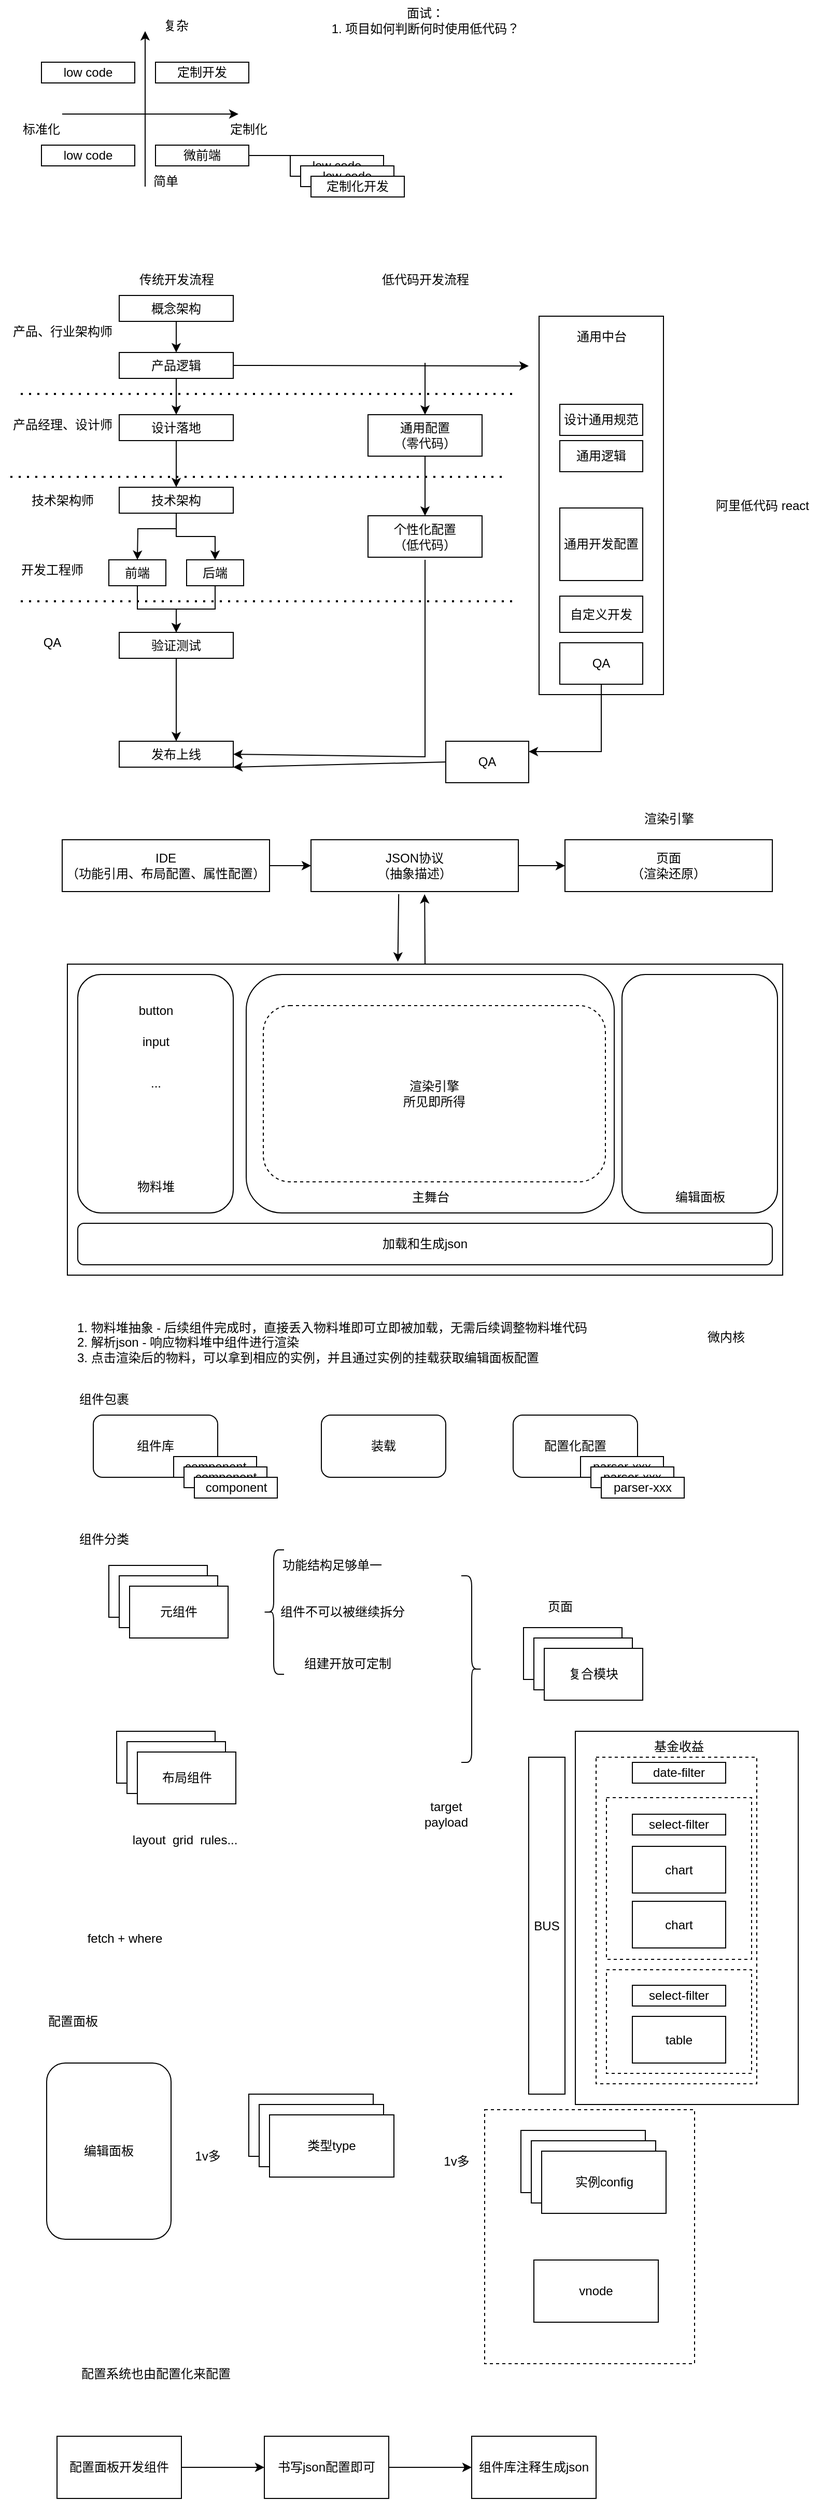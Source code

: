 <mxfile version="21.1.2" type="device">
  <diagram id="MYaUjNnSRWz6eYG8SENU" name="Page-1">
    <mxGraphModel dx="844" dy="526" grid="1" gridSize="10" guides="1" tooltips="1" connect="1" arrows="1" fold="1" page="1" pageScale="1" pageWidth="827" pageHeight="1169" math="0" shadow="0">
      <root>
        <mxCell id="0" />
        <mxCell id="1" parent="0" />
        <mxCell id="t3VSY4zwt8CijROoB_jB-139" value="" style="rounded=0;whiteSpace=wrap;html=1;dashed=1;" vertex="1" parent="1">
          <mxGeometry x="467.5" y="2045" width="202.5" height="245" as="geometry" />
        </mxCell>
        <mxCell id="t3VSY4zwt8CijROoB_jB-102" value="" style="rounded=0;whiteSpace=wrap;html=1;" vertex="1" parent="1">
          <mxGeometry x="555" y="1680" width="215" height="360" as="geometry" />
        </mxCell>
        <mxCell id="t3VSY4zwt8CijROoB_jB-118" value="" style="rounded=0;whiteSpace=wrap;html=1;dashed=1;" vertex="1" parent="1">
          <mxGeometry x="575" y="1705" width="155" height="315" as="geometry" />
        </mxCell>
        <mxCell id="t3VSY4zwt8CijROoB_jB-110" value="" style="rounded=0;whiteSpace=wrap;html=1;dashed=1;" vertex="1" parent="1">
          <mxGeometry x="585" y="1744" width="140" height="156" as="geometry" />
        </mxCell>
        <mxCell id="t3VSY4zwt8CijROoB_jB-109" value="" style="rounded=0;whiteSpace=wrap;html=1;dashed=1;" vertex="1" parent="1">
          <mxGeometry x="585" y="1910" width="140" height="100" as="geometry" />
        </mxCell>
        <mxCell id="t3VSY4zwt8CijROoB_jB-1" value="" style="endArrow=classic;html=1;rounded=0;" edge="1" parent="1">
          <mxGeometry width="50" height="50" relative="1" as="geometry">
            <mxPoint x="60" y="120" as="sourcePoint" />
            <mxPoint x="230" y="120" as="targetPoint" />
          </mxGeometry>
        </mxCell>
        <mxCell id="t3VSY4zwt8CijROoB_jB-2" value="" style="endArrow=classic;html=1;rounded=0;" edge="1" parent="1">
          <mxGeometry width="50" height="50" relative="1" as="geometry">
            <mxPoint x="140" y="190" as="sourcePoint" />
            <mxPoint x="140" y="40" as="targetPoint" />
          </mxGeometry>
        </mxCell>
        <mxCell id="t3VSY4zwt8CijROoB_jB-3" value="标准化" style="text;html=1;strokeColor=none;fillColor=none;align=center;verticalAlign=middle;whiteSpace=wrap;rounded=0;" vertex="1" parent="1">
          <mxGeometry x="10" y="120" width="60" height="30" as="geometry" />
        </mxCell>
        <mxCell id="t3VSY4zwt8CijROoB_jB-4" value="简单" style="text;html=1;strokeColor=none;fillColor=none;align=center;verticalAlign=middle;whiteSpace=wrap;rounded=0;" vertex="1" parent="1">
          <mxGeometry x="130" y="170" width="60" height="30" as="geometry" />
        </mxCell>
        <mxCell id="t3VSY4zwt8CijROoB_jB-5" value="定制化" style="text;html=1;strokeColor=none;fillColor=none;align=center;verticalAlign=middle;whiteSpace=wrap;rounded=0;" vertex="1" parent="1">
          <mxGeometry x="210" y="120" width="60" height="30" as="geometry" />
        </mxCell>
        <mxCell id="t3VSY4zwt8CijROoB_jB-6" value="复杂" style="text;html=1;strokeColor=none;fillColor=none;align=center;verticalAlign=middle;whiteSpace=wrap;rounded=0;" vertex="1" parent="1">
          <mxGeometry x="140" y="20" width="60" height="30" as="geometry" />
        </mxCell>
        <mxCell id="t3VSY4zwt8CijROoB_jB-7" value="low code" style="rounded=0;whiteSpace=wrap;html=1;" vertex="1" parent="1">
          <mxGeometry x="40" y="150" width="90" height="20" as="geometry" />
        </mxCell>
        <mxCell id="t3VSY4zwt8CijROoB_jB-8" value="low code" style="rounded=0;whiteSpace=wrap;html=1;" vertex="1" parent="1">
          <mxGeometry x="40" y="70" width="90" height="20" as="geometry" />
        </mxCell>
        <mxCell id="t3VSY4zwt8CijROoB_jB-9" value="定制开发" style="rounded=0;whiteSpace=wrap;html=1;" vertex="1" parent="1">
          <mxGeometry x="150" y="70" width="90" height="20" as="geometry" />
        </mxCell>
        <mxCell id="t3VSY4zwt8CijROoB_jB-14" value="" style="edgeStyle=orthogonalEdgeStyle;rounded=0;orthogonalLoop=1;jettySize=auto;html=1;" edge="1" parent="1" source="t3VSY4zwt8CijROoB_jB-10" target="t3VSY4zwt8CijROoB_jB-13">
          <mxGeometry relative="1" as="geometry" />
        </mxCell>
        <mxCell id="t3VSY4zwt8CijROoB_jB-10" value="微前端" style="rounded=0;whiteSpace=wrap;html=1;" vertex="1" parent="1">
          <mxGeometry x="150" y="150" width="90" height="20" as="geometry" />
        </mxCell>
        <mxCell id="t3VSY4zwt8CijROoB_jB-11" value="low code" style="rounded=0;whiteSpace=wrap;html=1;" vertex="1" parent="1">
          <mxGeometry x="280" y="160" width="90" height="20" as="geometry" />
        </mxCell>
        <mxCell id="t3VSY4zwt8CijROoB_jB-12" value="low code" style="rounded=0;whiteSpace=wrap;html=1;" vertex="1" parent="1">
          <mxGeometry x="290" y="170" width="90" height="20" as="geometry" />
        </mxCell>
        <mxCell id="t3VSY4zwt8CijROoB_jB-13" value="定制化开发" style="rounded=0;whiteSpace=wrap;html=1;" vertex="1" parent="1">
          <mxGeometry x="300" y="180" width="90" height="20" as="geometry" />
        </mxCell>
        <mxCell id="t3VSY4zwt8CijROoB_jB-15" value="面试：&lt;br&gt;1. 项目如何判断何时使用低代码？" style="text;html=1;align=center;verticalAlign=middle;resizable=0;points=[];autosize=1;strokeColor=none;fillColor=none;" vertex="1" parent="1">
          <mxGeometry x="310" y="10" width="200" height="40" as="geometry" />
        </mxCell>
        <mxCell id="t3VSY4zwt8CijROoB_jB-19" value="" style="edgeStyle=orthogonalEdgeStyle;rounded=0;orthogonalLoop=1;jettySize=auto;html=1;" edge="1" parent="1" source="t3VSY4zwt8CijROoB_jB-16" target="t3VSY4zwt8CijROoB_jB-18">
          <mxGeometry relative="1" as="geometry" />
        </mxCell>
        <mxCell id="t3VSY4zwt8CijROoB_jB-16" value="概念架构" style="rounded=0;whiteSpace=wrap;html=1;" vertex="1" parent="1">
          <mxGeometry x="115" y="295" width="110" height="25" as="geometry" />
        </mxCell>
        <mxCell id="t3VSY4zwt8CijROoB_jB-17" value="传统开发流程" style="text;html=1;align=center;verticalAlign=middle;resizable=0;points=[];autosize=1;strokeColor=none;fillColor=none;" vertex="1" parent="1">
          <mxGeometry x="120" y="265" width="100" height="30" as="geometry" />
        </mxCell>
        <mxCell id="t3VSY4zwt8CijROoB_jB-22" value="" style="edgeStyle=orthogonalEdgeStyle;rounded=0;orthogonalLoop=1;jettySize=auto;html=1;" edge="1" parent="1" source="t3VSY4zwt8CijROoB_jB-18" target="t3VSY4zwt8CijROoB_jB-21">
          <mxGeometry relative="1" as="geometry" />
        </mxCell>
        <mxCell id="t3VSY4zwt8CijROoB_jB-18" value="产品逻辑" style="rounded=0;whiteSpace=wrap;html=1;" vertex="1" parent="1">
          <mxGeometry x="115" y="350" width="110" height="25" as="geometry" />
        </mxCell>
        <mxCell id="t3VSY4zwt8CijROoB_jB-20" value="产品、行业架构师" style="text;html=1;align=center;verticalAlign=middle;resizable=0;points=[];autosize=1;strokeColor=none;fillColor=none;" vertex="1" parent="1">
          <mxGeometry y="315" width="120" height="30" as="geometry" />
        </mxCell>
        <mxCell id="t3VSY4zwt8CijROoB_jB-25" value="" style="edgeStyle=orthogonalEdgeStyle;rounded=0;orthogonalLoop=1;jettySize=auto;html=1;" edge="1" parent="1" source="t3VSY4zwt8CijROoB_jB-21" target="t3VSY4zwt8CijROoB_jB-24">
          <mxGeometry relative="1" as="geometry" />
        </mxCell>
        <mxCell id="t3VSY4zwt8CijROoB_jB-21" value="设计落地" style="rounded=0;whiteSpace=wrap;html=1;" vertex="1" parent="1">
          <mxGeometry x="115" y="410" width="110" height="25" as="geometry" />
        </mxCell>
        <mxCell id="t3VSY4zwt8CijROoB_jB-23" value="产品经理、设计师" style="text;html=1;align=center;verticalAlign=middle;resizable=0;points=[];autosize=1;strokeColor=none;fillColor=none;" vertex="1" parent="1">
          <mxGeometry y="405" width="120" height="30" as="geometry" />
        </mxCell>
        <mxCell id="t3VSY4zwt8CijROoB_jB-29" value="" style="edgeStyle=orthogonalEdgeStyle;rounded=0;orthogonalLoop=1;jettySize=auto;html=1;" edge="1" parent="1" source="t3VSY4zwt8CijROoB_jB-24" target="t3VSY4zwt8CijROoB_jB-28">
          <mxGeometry relative="1" as="geometry" />
        </mxCell>
        <mxCell id="t3VSY4zwt8CijROoB_jB-24" value="技术架构" style="rounded=0;whiteSpace=wrap;html=1;" vertex="1" parent="1">
          <mxGeometry x="115" y="480" width="110" height="25" as="geometry" />
        </mxCell>
        <mxCell id="t3VSY4zwt8CijROoB_jB-26" value="技术架构师" style="text;html=1;align=center;verticalAlign=middle;resizable=0;points=[];autosize=1;strokeColor=none;fillColor=none;" vertex="1" parent="1">
          <mxGeometry x="20" y="477.5" width="80" height="30" as="geometry" />
        </mxCell>
        <mxCell id="t3VSY4zwt8CijROoB_jB-33" value="" style="edgeStyle=orthogonalEdgeStyle;rounded=0;orthogonalLoop=1;jettySize=auto;html=1;" edge="1" parent="1" source="t3VSY4zwt8CijROoB_jB-27" target="t3VSY4zwt8CijROoB_jB-32">
          <mxGeometry relative="1" as="geometry" />
        </mxCell>
        <mxCell id="t3VSY4zwt8CijROoB_jB-27" value="前端" style="rounded=0;whiteSpace=wrap;html=1;" vertex="1" parent="1">
          <mxGeometry x="105" y="550" width="55" height="25" as="geometry" />
        </mxCell>
        <mxCell id="t3VSY4zwt8CijROoB_jB-34" value="" style="edgeStyle=orthogonalEdgeStyle;rounded=0;orthogonalLoop=1;jettySize=auto;html=1;" edge="1" parent="1" source="t3VSY4zwt8CijROoB_jB-28" target="t3VSY4zwt8CijROoB_jB-32">
          <mxGeometry relative="1" as="geometry" />
        </mxCell>
        <mxCell id="t3VSY4zwt8CijROoB_jB-28" value="后端" style="rounded=0;whiteSpace=wrap;html=1;" vertex="1" parent="1">
          <mxGeometry x="180" y="550" width="55" height="25" as="geometry" />
        </mxCell>
        <mxCell id="t3VSY4zwt8CijROoB_jB-30" value="" style="endArrow=classic;html=1;rounded=0;entryX=0.5;entryY=0;entryDx=0;entryDy=0;" edge="1" parent="1" target="t3VSY4zwt8CijROoB_jB-27">
          <mxGeometry width="50" height="50" relative="1" as="geometry">
            <mxPoint x="170" y="520" as="sourcePoint" />
            <mxPoint x="430" y="420" as="targetPoint" />
            <Array as="points">
              <mxPoint x="133" y="520" />
            </Array>
          </mxGeometry>
        </mxCell>
        <mxCell id="t3VSY4zwt8CijROoB_jB-31" value="开发工程师" style="text;html=1;align=center;verticalAlign=middle;resizable=0;points=[];autosize=1;strokeColor=none;fillColor=none;" vertex="1" parent="1">
          <mxGeometry x="10" y="545" width="80" height="30" as="geometry" />
        </mxCell>
        <mxCell id="t3VSY4zwt8CijROoB_jB-37" value="" style="edgeStyle=orthogonalEdgeStyle;rounded=0;orthogonalLoop=1;jettySize=auto;html=1;" edge="1" parent="1" source="t3VSY4zwt8CijROoB_jB-32" target="t3VSY4zwt8CijROoB_jB-36">
          <mxGeometry relative="1" as="geometry" />
        </mxCell>
        <mxCell id="t3VSY4zwt8CijROoB_jB-32" value="验证测试" style="rounded=0;whiteSpace=wrap;html=1;" vertex="1" parent="1">
          <mxGeometry x="115" y="620" width="110" height="25" as="geometry" />
        </mxCell>
        <mxCell id="t3VSY4zwt8CijROoB_jB-35" value="QA" style="text;html=1;align=center;verticalAlign=middle;resizable=0;points=[];autosize=1;strokeColor=none;fillColor=none;" vertex="1" parent="1">
          <mxGeometry x="30" y="615" width="40" height="30" as="geometry" />
        </mxCell>
        <mxCell id="t3VSY4zwt8CijROoB_jB-36" value="发布上线" style="rounded=0;whiteSpace=wrap;html=1;" vertex="1" parent="1">
          <mxGeometry x="115" y="725" width="110" height="25" as="geometry" />
        </mxCell>
        <mxCell id="t3VSY4zwt8CijROoB_jB-38" value="" style="endArrow=none;dashed=1;html=1;dashPattern=1 3;strokeWidth=2;rounded=0;" edge="1" parent="1">
          <mxGeometry width="50" height="50" relative="1" as="geometry">
            <mxPoint x="20" y="390" as="sourcePoint" />
            <mxPoint x="500" y="390" as="targetPoint" />
          </mxGeometry>
        </mxCell>
        <mxCell id="t3VSY4zwt8CijROoB_jB-39" value="" style="endArrow=none;dashed=1;html=1;dashPattern=1 3;strokeWidth=2;rounded=0;" edge="1" parent="1">
          <mxGeometry width="50" height="50" relative="1" as="geometry">
            <mxPoint x="10" y="470" as="sourcePoint" />
            <mxPoint x="490" y="470" as="targetPoint" />
          </mxGeometry>
        </mxCell>
        <mxCell id="t3VSY4zwt8CijROoB_jB-40" value="" style="endArrow=none;dashed=1;html=1;dashPattern=1 3;strokeWidth=2;rounded=0;" edge="1" parent="1">
          <mxGeometry width="50" height="50" relative="1" as="geometry">
            <mxPoint x="20" y="590" as="sourcePoint" />
            <mxPoint x="500" y="590" as="targetPoint" />
          </mxGeometry>
        </mxCell>
        <mxCell id="t3VSY4zwt8CijROoB_jB-41" value="低代码开发流程" style="text;html=1;align=center;verticalAlign=middle;resizable=0;points=[];autosize=1;strokeColor=none;fillColor=none;" vertex="1" parent="1">
          <mxGeometry x="355" y="265" width="110" height="30" as="geometry" />
        </mxCell>
        <mxCell id="t3VSY4zwt8CijROoB_jB-42" value="" style="endArrow=classic;html=1;rounded=0;exitX=1;exitY=0.5;exitDx=0;exitDy=0;" edge="1" parent="1" source="t3VSY4zwt8CijROoB_jB-18">
          <mxGeometry width="50" height="50" relative="1" as="geometry">
            <mxPoint x="380" y="540" as="sourcePoint" />
            <mxPoint x="510" y="363" as="targetPoint" />
          </mxGeometry>
        </mxCell>
        <mxCell id="t3VSY4zwt8CijROoB_jB-46" value="" style="edgeStyle=orthogonalEdgeStyle;rounded=0;orthogonalLoop=1;jettySize=auto;html=1;" edge="1" parent="1" source="t3VSY4zwt8CijROoB_jB-43" target="t3VSY4zwt8CijROoB_jB-45">
          <mxGeometry relative="1" as="geometry" />
        </mxCell>
        <mxCell id="t3VSY4zwt8CijROoB_jB-43" value="通用配置&lt;br&gt;（零代码）" style="rounded=0;whiteSpace=wrap;html=1;" vertex="1" parent="1">
          <mxGeometry x="355" y="410" width="110" height="40" as="geometry" />
        </mxCell>
        <mxCell id="t3VSY4zwt8CijROoB_jB-44" value="" style="endArrow=classic;html=1;rounded=0;entryX=0.5;entryY=0;entryDx=0;entryDy=0;" edge="1" parent="1" target="t3VSY4zwt8CijROoB_jB-43">
          <mxGeometry width="50" height="50" relative="1" as="geometry">
            <mxPoint x="410" y="360" as="sourcePoint" />
            <mxPoint x="430" y="410" as="targetPoint" />
          </mxGeometry>
        </mxCell>
        <mxCell id="t3VSY4zwt8CijROoB_jB-45" value="个性化配置&lt;br&gt;（低代码）" style="rounded=0;whiteSpace=wrap;html=1;" vertex="1" parent="1">
          <mxGeometry x="355" y="507.5" width="110" height="40" as="geometry" />
        </mxCell>
        <mxCell id="t3VSY4zwt8CijROoB_jB-47" value="" style="endArrow=classic;html=1;rounded=0;entryX=1;entryY=0.5;entryDx=0;entryDy=0;" edge="1" parent="1" target="t3VSY4zwt8CijROoB_jB-36">
          <mxGeometry width="50" height="50" relative="1" as="geometry">
            <mxPoint x="410" y="550" as="sourcePoint" />
            <mxPoint x="430" y="520" as="targetPoint" />
            <Array as="points">
              <mxPoint x="410" y="740" />
            </Array>
          </mxGeometry>
        </mxCell>
        <mxCell id="t3VSY4zwt8CijROoB_jB-48" value="" style="rounded=0;whiteSpace=wrap;html=1;" vertex="1" parent="1">
          <mxGeometry x="520" y="315" width="120" height="365" as="geometry" />
        </mxCell>
        <mxCell id="t3VSY4zwt8CijROoB_jB-49" value="通用中台" style="text;html=1;align=center;verticalAlign=middle;resizable=0;points=[];autosize=1;strokeColor=none;fillColor=none;" vertex="1" parent="1">
          <mxGeometry x="545" y="320" width="70" height="30" as="geometry" />
        </mxCell>
        <mxCell id="t3VSY4zwt8CijROoB_jB-50" value="设计通用规范" style="rounded=0;whiteSpace=wrap;html=1;" vertex="1" parent="1">
          <mxGeometry x="540" y="400" width="80" height="30" as="geometry" />
        </mxCell>
        <mxCell id="t3VSY4zwt8CijROoB_jB-51" value="通用逻辑" style="rounded=0;whiteSpace=wrap;html=1;" vertex="1" parent="1">
          <mxGeometry x="540" y="435" width="80" height="30" as="geometry" />
        </mxCell>
        <mxCell id="t3VSY4zwt8CijROoB_jB-52" value="通用开发配置" style="rounded=0;whiteSpace=wrap;html=1;" vertex="1" parent="1">
          <mxGeometry x="540" y="500" width="80" height="70" as="geometry" />
        </mxCell>
        <mxCell id="t3VSY4zwt8CijROoB_jB-53" value="自定义开发" style="rounded=0;whiteSpace=wrap;html=1;" vertex="1" parent="1">
          <mxGeometry x="540" y="585" width="80" height="35" as="geometry" />
        </mxCell>
        <mxCell id="t3VSY4zwt8CijROoB_jB-54" value="QA" style="rounded=0;whiteSpace=wrap;html=1;" vertex="1" parent="1">
          <mxGeometry x="540" y="630" width="80" height="40" as="geometry" />
        </mxCell>
        <mxCell id="t3VSY4zwt8CijROoB_jB-55" value="QA" style="rounded=0;whiteSpace=wrap;html=1;" vertex="1" parent="1">
          <mxGeometry x="430" y="725" width="80" height="40" as="geometry" />
        </mxCell>
        <mxCell id="t3VSY4zwt8CijROoB_jB-56" value="" style="endArrow=classic;html=1;rounded=0;exitX=0.5;exitY=1;exitDx=0;exitDy=0;entryX=1;entryY=0.25;entryDx=0;entryDy=0;" edge="1" parent="1" source="t3VSY4zwt8CijROoB_jB-54" target="t3VSY4zwt8CijROoB_jB-55">
          <mxGeometry width="50" height="50" relative="1" as="geometry">
            <mxPoint x="380" y="580" as="sourcePoint" />
            <mxPoint x="430" y="530" as="targetPoint" />
            <Array as="points">
              <mxPoint x="580" y="735" />
            </Array>
          </mxGeometry>
        </mxCell>
        <mxCell id="t3VSY4zwt8CijROoB_jB-57" value="" style="endArrow=classic;html=1;rounded=0;exitX=0;exitY=0.5;exitDx=0;exitDy=0;entryX=1;entryY=1;entryDx=0;entryDy=0;" edge="1" parent="1" source="t3VSY4zwt8CijROoB_jB-55" target="t3VSY4zwt8CijROoB_jB-36">
          <mxGeometry width="50" height="50" relative="1" as="geometry">
            <mxPoint x="380" y="580" as="sourcePoint" />
            <mxPoint x="430" y="530" as="targetPoint" />
          </mxGeometry>
        </mxCell>
        <mxCell id="t3VSY4zwt8CijROoB_jB-63" value="" style="edgeStyle=orthogonalEdgeStyle;rounded=0;orthogonalLoop=1;jettySize=auto;html=1;" edge="1" parent="1" source="t3VSY4zwt8CijROoB_jB-58" target="t3VSY4zwt8CijROoB_jB-62">
          <mxGeometry relative="1" as="geometry" />
        </mxCell>
        <mxCell id="t3VSY4zwt8CijROoB_jB-58" value="IDE&lt;br&gt;（功能引用、布局配置、属性配置）" style="rounded=0;whiteSpace=wrap;html=1;" vertex="1" parent="1">
          <mxGeometry x="60" y="820" width="200" height="50" as="geometry" />
        </mxCell>
        <mxCell id="t3VSY4zwt8CijROoB_jB-59" value="页面&lt;br&gt;（渲染还原）" style="rounded=0;whiteSpace=wrap;html=1;" vertex="1" parent="1">
          <mxGeometry x="545" y="820" width="200" height="50" as="geometry" />
        </mxCell>
        <mxCell id="t3VSY4zwt8CijROoB_jB-61" value="渲染引擎" style="text;html=1;align=center;verticalAlign=middle;resizable=0;points=[];autosize=1;strokeColor=none;fillColor=none;" vertex="1" parent="1">
          <mxGeometry x="610" y="785" width="70" height="30" as="geometry" />
        </mxCell>
        <mxCell id="t3VSY4zwt8CijROoB_jB-65" value="" style="edgeStyle=orthogonalEdgeStyle;rounded=0;orthogonalLoop=1;jettySize=auto;html=1;" edge="1" parent="1" source="t3VSY4zwt8CijROoB_jB-62" target="t3VSY4zwt8CijROoB_jB-59">
          <mxGeometry relative="1" as="geometry" />
        </mxCell>
        <mxCell id="t3VSY4zwt8CijROoB_jB-62" value="JSON协议&lt;br&gt;（抽象描述）" style="rounded=0;whiteSpace=wrap;html=1;" vertex="1" parent="1">
          <mxGeometry x="300" y="820" width="200" height="50" as="geometry" />
        </mxCell>
        <mxCell id="t3VSY4zwt8CijROoB_jB-66" value="" style="rounded=0;whiteSpace=wrap;html=1;" vertex="1" parent="1">
          <mxGeometry x="65" y="940" width="690" height="300" as="geometry" />
        </mxCell>
        <mxCell id="t3VSY4zwt8CijROoB_jB-67" value="" style="rounded=1;whiteSpace=wrap;html=1;" vertex="1" parent="1">
          <mxGeometry x="75" y="950" width="150" height="230" as="geometry" />
        </mxCell>
        <mxCell id="t3VSY4zwt8CijROoB_jB-68" value="" style="rounded=1;whiteSpace=wrap;html=1;" vertex="1" parent="1">
          <mxGeometry x="237.5" y="950" width="355" height="230" as="geometry" />
        </mxCell>
        <mxCell id="t3VSY4zwt8CijROoB_jB-69" value="" style="rounded=1;whiteSpace=wrap;html=1;" vertex="1" parent="1">
          <mxGeometry x="600" y="950" width="150" height="230" as="geometry" />
        </mxCell>
        <mxCell id="t3VSY4zwt8CijROoB_jB-70" value="button" style="text;html=1;align=center;verticalAlign=middle;resizable=0;points=[];autosize=1;strokeColor=none;fillColor=none;" vertex="1" parent="1">
          <mxGeometry x="120" y="970" width="60" height="30" as="geometry" />
        </mxCell>
        <mxCell id="t3VSY4zwt8CijROoB_jB-71" value="input" style="text;html=1;align=center;verticalAlign=middle;resizable=0;points=[];autosize=1;strokeColor=none;fillColor=none;" vertex="1" parent="1">
          <mxGeometry x="125" y="1000" width="50" height="30" as="geometry" />
        </mxCell>
        <mxCell id="t3VSY4zwt8CijROoB_jB-72" value="..." style="text;html=1;align=center;verticalAlign=middle;resizable=0;points=[];autosize=1;strokeColor=none;fillColor=none;" vertex="1" parent="1">
          <mxGeometry x="135" y="1040" width="30" height="30" as="geometry" />
        </mxCell>
        <mxCell id="t3VSY4zwt8CijROoB_jB-73" value="物料堆" style="text;html=1;align=center;verticalAlign=middle;resizable=0;points=[];autosize=1;strokeColor=none;fillColor=none;" vertex="1" parent="1">
          <mxGeometry x="120" y="1140" width="60" height="30" as="geometry" />
        </mxCell>
        <mxCell id="t3VSY4zwt8CijROoB_jB-74" value="主舞台" style="text;html=1;align=center;verticalAlign=middle;resizable=0;points=[];autosize=1;strokeColor=none;fillColor=none;" vertex="1" parent="1">
          <mxGeometry x="385" y="1150" width="60" height="30" as="geometry" />
        </mxCell>
        <mxCell id="t3VSY4zwt8CijROoB_jB-75" value="渲染引擎&lt;br&gt;所见即所得" style="rounded=1;whiteSpace=wrap;html=1;dashed=1;" vertex="1" parent="1">
          <mxGeometry x="254" y="980" width="330" height="170" as="geometry" />
        </mxCell>
        <mxCell id="t3VSY4zwt8CijROoB_jB-76" value="编辑面板" style="text;html=1;align=center;verticalAlign=middle;resizable=0;points=[];autosize=1;strokeColor=none;fillColor=none;" vertex="1" parent="1">
          <mxGeometry x="640" y="1150" width="70" height="30" as="geometry" />
        </mxCell>
        <mxCell id="t3VSY4zwt8CijROoB_jB-77" value="加载和生成json" style="rounded=1;whiteSpace=wrap;html=1;" vertex="1" parent="1">
          <mxGeometry x="75" y="1190" width="670" height="40" as="geometry" />
        </mxCell>
        <mxCell id="t3VSY4zwt8CijROoB_jB-79" value="" style="endArrow=classic;html=1;rounded=0;exitX=0.5;exitY=0;exitDx=0;exitDy=0;entryX=0.548;entryY=1.051;entryDx=0;entryDy=0;entryPerimeter=0;" edge="1" parent="1" source="t3VSY4zwt8CijROoB_jB-66" target="t3VSY4zwt8CijROoB_jB-62">
          <mxGeometry width="50" height="50" relative="1" as="geometry">
            <mxPoint x="380" y="1080" as="sourcePoint" />
            <mxPoint x="430" y="1030" as="targetPoint" />
          </mxGeometry>
        </mxCell>
        <mxCell id="t3VSY4zwt8CijROoB_jB-80" value="" style="endArrow=classic;html=1;rounded=0;exitX=0.423;exitY=1.051;exitDx=0;exitDy=0;exitPerimeter=0;entryX=0.462;entryY=-0.008;entryDx=0;entryDy=0;entryPerimeter=0;" edge="1" parent="1" source="t3VSY4zwt8CijROoB_jB-62" target="t3VSY4zwt8CijROoB_jB-66">
          <mxGeometry width="50" height="50" relative="1" as="geometry">
            <mxPoint x="380" y="1090" as="sourcePoint" />
            <mxPoint x="430" y="1040" as="targetPoint" />
          </mxGeometry>
        </mxCell>
        <mxCell id="t3VSY4zwt8CijROoB_jB-81" value="阿里低代码 react" style="text;html=1;align=center;verticalAlign=middle;resizable=0;points=[];autosize=1;strokeColor=none;fillColor=none;" vertex="1" parent="1">
          <mxGeometry x="680" y="482.5" width="110" height="30" as="geometry" />
        </mxCell>
        <mxCell id="t3VSY4zwt8CijROoB_jB-82" value="1. 物料堆抽象 - 后续组件完成时，直接丢入物料堆即可立即被加载，无需后续调整物料堆代码&lt;br&gt;&lt;div style=&quot;text-align: left;&quot;&gt;&lt;span style=&quot;background-color: initial;&quot;&gt;2. 解析json - 响应物料堆中组件进行渲染&lt;/span&gt;&lt;/div&gt;&lt;div style=&quot;text-align: left;&quot;&gt;&lt;span style=&quot;background-color: initial;&quot;&gt;3. 点击渲染后的物料，可以拿到相应的实例，并且通过实例的挂载获取编辑面板配置&lt;/span&gt;&lt;/div&gt;" style="text;html=1;align=center;verticalAlign=middle;resizable=0;points=[];autosize=1;strokeColor=none;fillColor=none;" vertex="1" parent="1">
          <mxGeometry x="60" y="1275" width="520" height="60" as="geometry" />
        </mxCell>
        <mxCell id="t3VSY4zwt8CijROoB_jB-83" value="组件包裹" style="text;html=1;align=center;verticalAlign=middle;resizable=0;points=[];autosize=1;strokeColor=none;fillColor=none;" vertex="1" parent="1">
          <mxGeometry x="65" y="1345" width="70" height="30" as="geometry" />
        </mxCell>
        <mxCell id="t3VSY4zwt8CijROoB_jB-84" value="组件库" style="rounded=1;whiteSpace=wrap;html=1;" vertex="1" parent="1">
          <mxGeometry x="90" y="1375" width="120" height="60" as="geometry" />
        </mxCell>
        <mxCell id="t3VSY4zwt8CijROoB_jB-85" value="component" style="rounded=0;whiteSpace=wrap;html=1;" vertex="1" parent="1">
          <mxGeometry x="167.5" y="1415" width="80" height="20" as="geometry" />
        </mxCell>
        <mxCell id="t3VSY4zwt8CijROoB_jB-86" value="component" style="rounded=0;whiteSpace=wrap;html=1;" vertex="1" parent="1">
          <mxGeometry x="177.5" y="1425" width="80" height="20" as="geometry" />
        </mxCell>
        <mxCell id="t3VSY4zwt8CijROoB_jB-87" value="component" style="rounded=0;whiteSpace=wrap;html=1;" vertex="1" parent="1">
          <mxGeometry x="187.5" y="1435" width="80" height="20" as="geometry" />
        </mxCell>
        <mxCell id="t3VSY4zwt8CijROoB_jB-88" value="装载" style="rounded=1;whiteSpace=wrap;html=1;" vertex="1" parent="1">
          <mxGeometry x="310" y="1375" width="120" height="60" as="geometry" />
        </mxCell>
        <mxCell id="t3VSY4zwt8CijROoB_jB-89" value="配置化配置" style="rounded=1;whiteSpace=wrap;html=1;" vertex="1" parent="1">
          <mxGeometry x="495" y="1375" width="120" height="60" as="geometry" />
        </mxCell>
        <mxCell id="t3VSY4zwt8CijROoB_jB-90" value="parser-xxx" style="rounded=0;whiteSpace=wrap;html=1;" vertex="1" parent="1">
          <mxGeometry x="560" y="1415" width="80" height="20" as="geometry" />
        </mxCell>
        <mxCell id="t3VSY4zwt8CijROoB_jB-91" value="parser-xxx" style="rounded=0;whiteSpace=wrap;html=1;" vertex="1" parent="1">
          <mxGeometry x="570" y="1425" width="80" height="20" as="geometry" />
        </mxCell>
        <mxCell id="t3VSY4zwt8CijROoB_jB-92" value="parser-xxx" style="rounded=0;whiteSpace=wrap;html=1;" vertex="1" parent="1">
          <mxGeometry x="580" y="1435" width="80" height="20" as="geometry" />
        </mxCell>
        <mxCell id="t3VSY4zwt8CijROoB_jB-93" value="组件分类" style="text;html=1;align=center;verticalAlign=middle;resizable=0;points=[];autosize=1;strokeColor=none;fillColor=none;" vertex="1" parent="1">
          <mxGeometry x="65" y="1480" width="70" height="30" as="geometry" />
        </mxCell>
        <mxCell id="t3VSY4zwt8CijROoB_jB-94" value="元组件" style="rounded=0;whiteSpace=wrap;html=1;" vertex="1" parent="1">
          <mxGeometry x="105" y="1520" width="95" height="50" as="geometry" />
        </mxCell>
        <mxCell id="t3VSY4zwt8CijROoB_jB-95" value="元组件" style="rounded=0;whiteSpace=wrap;html=1;" vertex="1" parent="1">
          <mxGeometry x="115" y="1530" width="95" height="50" as="geometry" />
        </mxCell>
        <mxCell id="t3VSY4zwt8CijROoB_jB-96" value="元组件" style="rounded=0;whiteSpace=wrap;html=1;" vertex="1" parent="1">
          <mxGeometry x="125" y="1540" width="95" height="50" as="geometry" />
        </mxCell>
        <mxCell id="t3VSY4zwt8CijROoB_jB-97" value="" style="shape=curlyBracket;whiteSpace=wrap;html=1;rounded=1;labelPosition=left;verticalLabelPosition=middle;align=right;verticalAlign=middle;" vertex="1" parent="1">
          <mxGeometry x="254" y="1505" width="20" height="120" as="geometry" />
        </mxCell>
        <mxCell id="t3VSY4zwt8CijROoB_jB-98" value="功能结构足够单一" style="text;html=1;align=center;verticalAlign=middle;resizable=0;points=[];autosize=1;strokeColor=none;fillColor=none;" vertex="1" parent="1">
          <mxGeometry x="260" y="1505" width="120" height="30" as="geometry" />
        </mxCell>
        <mxCell id="t3VSY4zwt8CijROoB_jB-99" value="组件不可以被继续拆分" style="text;html=1;align=center;verticalAlign=middle;resizable=0;points=[];autosize=1;strokeColor=none;fillColor=none;" vertex="1" parent="1">
          <mxGeometry x="260" y="1550" width="140" height="30" as="geometry" />
        </mxCell>
        <mxCell id="t3VSY4zwt8CijROoB_jB-100" value="组建开放可定制" style="text;html=1;align=center;verticalAlign=middle;resizable=0;points=[];autosize=1;strokeColor=none;fillColor=none;" vertex="1" parent="1">
          <mxGeometry x="280" y="1600" width="110" height="30" as="geometry" />
        </mxCell>
        <mxCell id="t3VSY4zwt8CijROoB_jB-101" value="布局组件" style="rounded=0;whiteSpace=wrap;html=1;" vertex="1" parent="1">
          <mxGeometry x="112.5" y="1680" width="95" height="50" as="geometry" />
        </mxCell>
        <mxCell id="t3VSY4zwt8CijROoB_jB-103" value="date-filter" style="rounded=0;whiteSpace=wrap;html=1;" vertex="1" parent="1">
          <mxGeometry x="610" y="1710" width="90" height="20" as="geometry" />
        </mxCell>
        <mxCell id="t3VSY4zwt8CijROoB_jB-104" value="select-filter" style="rounded=0;whiteSpace=wrap;html=1;" vertex="1" parent="1">
          <mxGeometry x="610" y="1760" width="90" height="20" as="geometry" />
        </mxCell>
        <mxCell id="t3VSY4zwt8CijROoB_jB-105" value="chart" style="rounded=0;whiteSpace=wrap;html=1;" vertex="1" parent="1">
          <mxGeometry x="610" y="1791" width="90" height="45" as="geometry" />
        </mxCell>
        <mxCell id="t3VSY4zwt8CijROoB_jB-106" value="chart" style="rounded=0;whiteSpace=wrap;html=1;" vertex="1" parent="1">
          <mxGeometry x="610" y="1844" width="90" height="45" as="geometry" />
        </mxCell>
        <mxCell id="t3VSY4zwt8CijROoB_jB-107" value="select-filter" style="rounded=0;whiteSpace=wrap;html=1;" vertex="1" parent="1">
          <mxGeometry x="610" y="1925" width="90" height="20" as="geometry" />
        </mxCell>
        <mxCell id="t3VSY4zwt8CijROoB_jB-108" value="table" style="rounded=0;whiteSpace=wrap;html=1;" vertex="1" parent="1">
          <mxGeometry x="610" y="1955" width="90" height="45" as="geometry" />
        </mxCell>
        <mxCell id="t3VSY4zwt8CijROoB_jB-111" value="基金收益" style="text;html=1;strokeColor=none;fillColor=none;align=center;verticalAlign=middle;whiteSpace=wrap;rounded=0;" vertex="1" parent="1">
          <mxGeometry x="625" y="1680" width="60" height="30" as="geometry" />
        </mxCell>
        <mxCell id="t3VSY4zwt8CijROoB_jB-112" value="" style="shape=curlyBracket;whiteSpace=wrap;html=1;rounded=1;flipH=1;labelPosition=right;verticalLabelPosition=middle;align=left;verticalAlign=middle;" vertex="1" parent="1">
          <mxGeometry x="445" y="1530" width="20" height="180" as="geometry" />
        </mxCell>
        <mxCell id="t3VSY4zwt8CijROoB_jB-113" value="复合模块" style="rounded=0;whiteSpace=wrap;html=1;" vertex="1" parent="1">
          <mxGeometry x="505" y="1580" width="95" height="50" as="geometry" />
        </mxCell>
        <mxCell id="t3VSY4zwt8CijROoB_jB-114" value="复合模块" style="rounded=0;whiteSpace=wrap;html=1;" vertex="1" parent="1">
          <mxGeometry x="515" y="1590" width="95" height="50" as="geometry" />
        </mxCell>
        <mxCell id="t3VSY4zwt8CijROoB_jB-115" value="复合模块" style="rounded=0;whiteSpace=wrap;html=1;" vertex="1" parent="1">
          <mxGeometry x="525" y="1600" width="95" height="50" as="geometry" />
        </mxCell>
        <mxCell id="t3VSY4zwt8CijROoB_jB-116" value="页面" style="text;html=1;align=center;verticalAlign=middle;resizable=0;points=[];autosize=1;strokeColor=none;fillColor=none;" vertex="1" parent="1">
          <mxGeometry x="515" y="1545" width="50" height="30" as="geometry" />
        </mxCell>
        <mxCell id="t3VSY4zwt8CijROoB_jB-121" value="BUS" style="rounded=0;whiteSpace=wrap;html=1;" vertex="1" parent="1">
          <mxGeometry x="510" y="1705" width="35" height="325" as="geometry" />
        </mxCell>
        <mxCell id="t3VSY4zwt8CijROoB_jB-122" value="target&lt;br&gt;payload" style="text;html=1;align=center;verticalAlign=middle;resizable=0;points=[];autosize=1;strokeColor=none;fillColor=none;" vertex="1" parent="1">
          <mxGeometry x="395" y="1740" width="70" height="40" as="geometry" />
        </mxCell>
        <mxCell id="t3VSY4zwt8CijROoB_jB-123" value="布局组件" style="rounded=0;whiteSpace=wrap;html=1;" vertex="1" parent="1">
          <mxGeometry x="122.5" y="1690" width="95" height="50" as="geometry" />
        </mxCell>
        <mxCell id="t3VSY4zwt8CijROoB_jB-124" value="布局组件" style="rounded=0;whiteSpace=wrap;html=1;" vertex="1" parent="1">
          <mxGeometry x="132.5" y="1700" width="95" height="50" as="geometry" />
        </mxCell>
        <mxCell id="t3VSY4zwt8CijROoB_jB-125" value="layout&amp;nbsp; grid&amp;nbsp; rules..." style="text;html=1;align=center;verticalAlign=middle;resizable=0;points=[];autosize=1;strokeColor=none;fillColor=none;" vertex="1" parent="1">
          <mxGeometry x="117.5" y="1770" width="120" height="30" as="geometry" />
        </mxCell>
        <mxCell id="t3VSY4zwt8CijROoB_jB-126" value="fetch + where" style="text;html=1;align=center;verticalAlign=middle;resizable=0;points=[];autosize=1;strokeColor=none;fillColor=none;" vertex="1" parent="1">
          <mxGeometry x="70" y="1865" width="100" height="30" as="geometry" />
        </mxCell>
        <mxCell id="t3VSY4zwt8CijROoB_jB-127" value="微内核" style="text;html=1;align=center;verticalAlign=middle;resizable=0;points=[];autosize=1;strokeColor=none;fillColor=none;" vertex="1" parent="1">
          <mxGeometry x="670" y="1285" width="60" height="30" as="geometry" />
        </mxCell>
        <mxCell id="t3VSY4zwt8CijROoB_jB-128" value="配置面板" style="text;html=1;align=center;verticalAlign=middle;resizable=0;points=[];autosize=1;strokeColor=none;fillColor=none;" vertex="1" parent="1">
          <mxGeometry x="35" y="1945" width="70" height="30" as="geometry" />
        </mxCell>
        <mxCell id="t3VSY4zwt8CijROoB_jB-129" value="编辑面板" style="rounded=1;whiteSpace=wrap;html=1;" vertex="1" parent="1">
          <mxGeometry x="45" y="2000" width="120" height="170" as="geometry" />
        </mxCell>
        <mxCell id="t3VSY4zwt8CijROoB_jB-130" value="1v多" style="text;html=1;align=center;verticalAlign=middle;resizable=0;points=[];autosize=1;strokeColor=none;fillColor=none;" vertex="1" parent="1">
          <mxGeometry x="175" y="2075" width="50" height="30" as="geometry" />
        </mxCell>
        <mxCell id="t3VSY4zwt8CijROoB_jB-131" value="" style="rounded=0;whiteSpace=wrap;html=1;" vertex="1" parent="1">
          <mxGeometry x="240" y="2030" width="120" height="60" as="geometry" />
        </mxCell>
        <mxCell id="t3VSY4zwt8CijROoB_jB-132" value="" style="rounded=0;whiteSpace=wrap;html=1;" vertex="1" parent="1">
          <mxGeometry x="250" y="2040" width="120" height="60" as="geometry" />
        </mxCell>
        <mxCell id="t3VSY4zwt8CijROoB_jB-133" value="类型type" style="rounded=0;whiteSpace=wrap;html=1;" vertex="1" parent="1">
          <mxGeometry x="260" y="2050" width="120" height="60" as="geometry" />
        </mxCell>
        <mxCell id="t3VSY4zwt8CijROoB_jB-134" value="1v多" style="text;html=1;align=center;verticalAlign=middle;resizable=0;points=[];autosize=1;strokeColor=none;fillColor=none;" vertex="1" parent="1">
          <mxGeometry x="415" y="2080" width="50" height="30" as="geometry" />
        </mxCell>
        <mxCell id="t3VSY4zwt8CijROoB_jB-135" value="实例config" style="rounded=0;whiteSpace=wrap;html=1;" vertex="1" parent="1">
          <mxGeometry x="502.5" y="2065" width="120" height="60" as="geometry" />
        </mxCell>
        <mxCell id="t3VSY4zwt8CijROoB_jB-136" value="实例config" style="rounded=0;whiteSpace=wrap;html=1;" vertex="1" parent="1">
          <mxGeometry x="512.5" y="2075" width="120" height="60" as="geometry" />
        </mxCell>
        <mxCell id="t3VSY4zwt8CijROoB_jB-137" value="实例config" style="rounded=0;whiteSpace=wrap;html=1;" vertex="1" parent="1">
          <mxGeometry x="522.5" y="2085" width="120" height="60" as="geometry" />
        </mxCell>
        <mxCell id="t3VSY4zwt8CijROoB_jB-138" value="vnode" style="rounded=0;whiteSpace=wrap;html=1;" vertex="1" parent="1">
          <mxGeometry x="515" y="2190" width="120" height="60" as="geometry" />
        </mxCell>
        <mxCell id="t3VSY4zwt8CijROoB_jB-140" value="配置系统也由配置化来配置" style="text;html=1;align=center;verticalAlign=middle;resizable=0;points=[];autosize=1;strokeColor=none;fillColor=none;" vertex="1" parent="1">
          <mxGeometry x="65" y="2285" width="170" height="30" as="geometry" />
        </mxCell>
        <mxCell id="t3VSY4zwt8CijROoB_jB-143" value="" style="edgeStyle=orthogonalEdgeStyle;rounded=0;orthogonalLoop=1;jettySize=auto;html=1;" edge="1" parent="1" source="t3VSY4zwt8CijROoB_jB-141" target="t3VSY4zwt8CijROoB_jB-142">
          <mxGeometry relative="1" as="geometry" />
        </mxCell>
        <mxCell id="t3VSY4zwt8CijROoB_jB-141" value="配置面板开发组件" style="rounded=0;whiteSpace=wrap;html=1;" vertex="1" parent="1">
          <mxGeometry x="55" y="2360" width="120" height="60" as="geometry" />
        </mxCell>
        <mxCell id="t3VSY4zwt8CijROoB_jB-145" value="" style="edgeStyle=orthogonalEdgeStyle;rounded=0;orthogonalLoop=1;jettySize=auto;html=1;" edge="1" parent="1" source="t3VSY4zwt8CijROoB_jB-142" target="t3VSY4zwt8CijROoB_jB-144">
          <mxGeometry relative="1" as="geometry" />
        </mxCell>
        <mxCell id="t3VSY4zwt8CijROoB_jB-142" value="书写json配置即可" style="rounded=0;whiteSpace=wrap;html=1;" vertex="1" parent="1">
          <mxGeometry x="255" y="2360" width="120" height="60" as="geometry" />
        </mxCell>
        <mxCell id="t3VSY4zwt8CijROoB_jB-144" value="组件库注释生成json" style="rounded=0;whiteSpace=wrap;html=1;" vertex="1" parent="1">
          <mxGeometry x="455" y="2360" width="120" height="60" as="geometry" />
        </mxCell>
      </root>
    </mxGraphModel>
  </diagram>
</mxfile>

